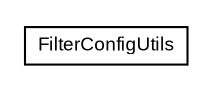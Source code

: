 #!/usr/local/bin/dot
#
# Class diagram 
# Generated by UmlGraph version 4.6 (http://www.spinellis.gr/sw/umlgraph)
#

digraph G {
	edge [fontname="arial",fontsize=10,labelfontname="arial",labelfontsize=10];
	node [fontname="arial",fontsize=10,shape=plaintext];
	// com.octo.captcha.module.filter.FilterConfigUtils
	c0 [label=<<table border="0" cellborder="1" cellspacing="0" cellpadding="2" port="p" href="./FilterConfigUtils.html">
		<tr><td><table border="0" cellspacing="0" cellpadding="1">
			<tr><td> FilterConfigUtils </td></tr>
		</table></td></tr>
		</table>>, fontname="arial", fontcolor="black", fontsize=9.0];
}

